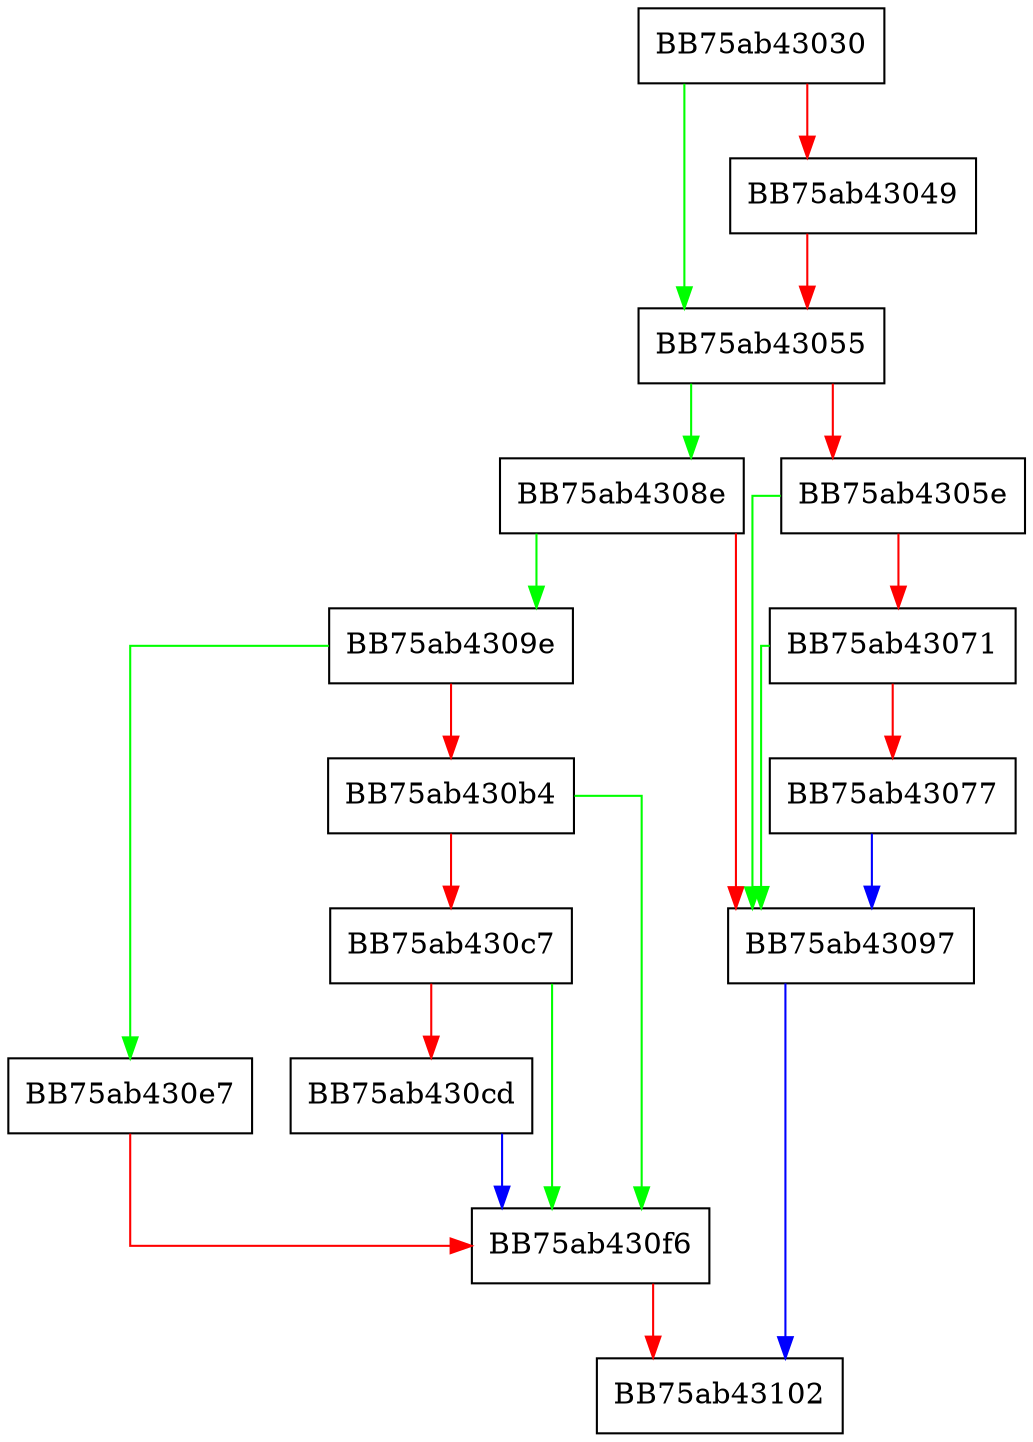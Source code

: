 digraph CreateSampleSubmission {
  node [shape="box"];
  graph [splines=ortho];
  BB75ab43030 -> BB75ab43055 [color="green"];
  BB75ab43030 -> BB75ab43049 [color="red"];
  BB75ab43049 -> BB75ab43055 [color="red"];
  BB75ab43055 -> BB75ab4308e [color="green"];
  BB75ab43055 -> BB75ab4305e [color="red"];
  BB75ab4305e -> BB75ab43097 [color="green"];
  BB75ab4305e -> BB75ab43071 [color="red"];
  BB75ab43071 -> BB75ab43097 [color="green"];
  BB75ab43071 -> BB75ab43077 [color="red"];
  BB75ab43077 -> BB75ab43097 [color="blue"];
  BB75ab4308e -> BB75ab4309e [color="green"];
  BB75ab4308e -> BB75ab43097 [color="red"];
  BB75ab43097 -> BB75ab43102 [color="blue"];
  BB75ab4309e -> BB75ab430e7 [color="green"];
  BB75ab4309e -> BB75ab430b4 [color="red"];
  BB75ab430b4 -> BB75ab430f6 [color="green"];
  BB75ab430b4 -> BB75ab430c7 [color="red"];
  BB75ab430c7 -> BB75ab430f6 [color="green"];
  BB75ab430c7 -> BB75ab430cd [color="red"];
  BB75ab430cd -> BB75ab430f6 [color="blue"];
  BB75ab430e7 -> BB75ab430f6 [color="red"];
  BB75ab430f6 -> BB75ab43102 [color="red"];
}